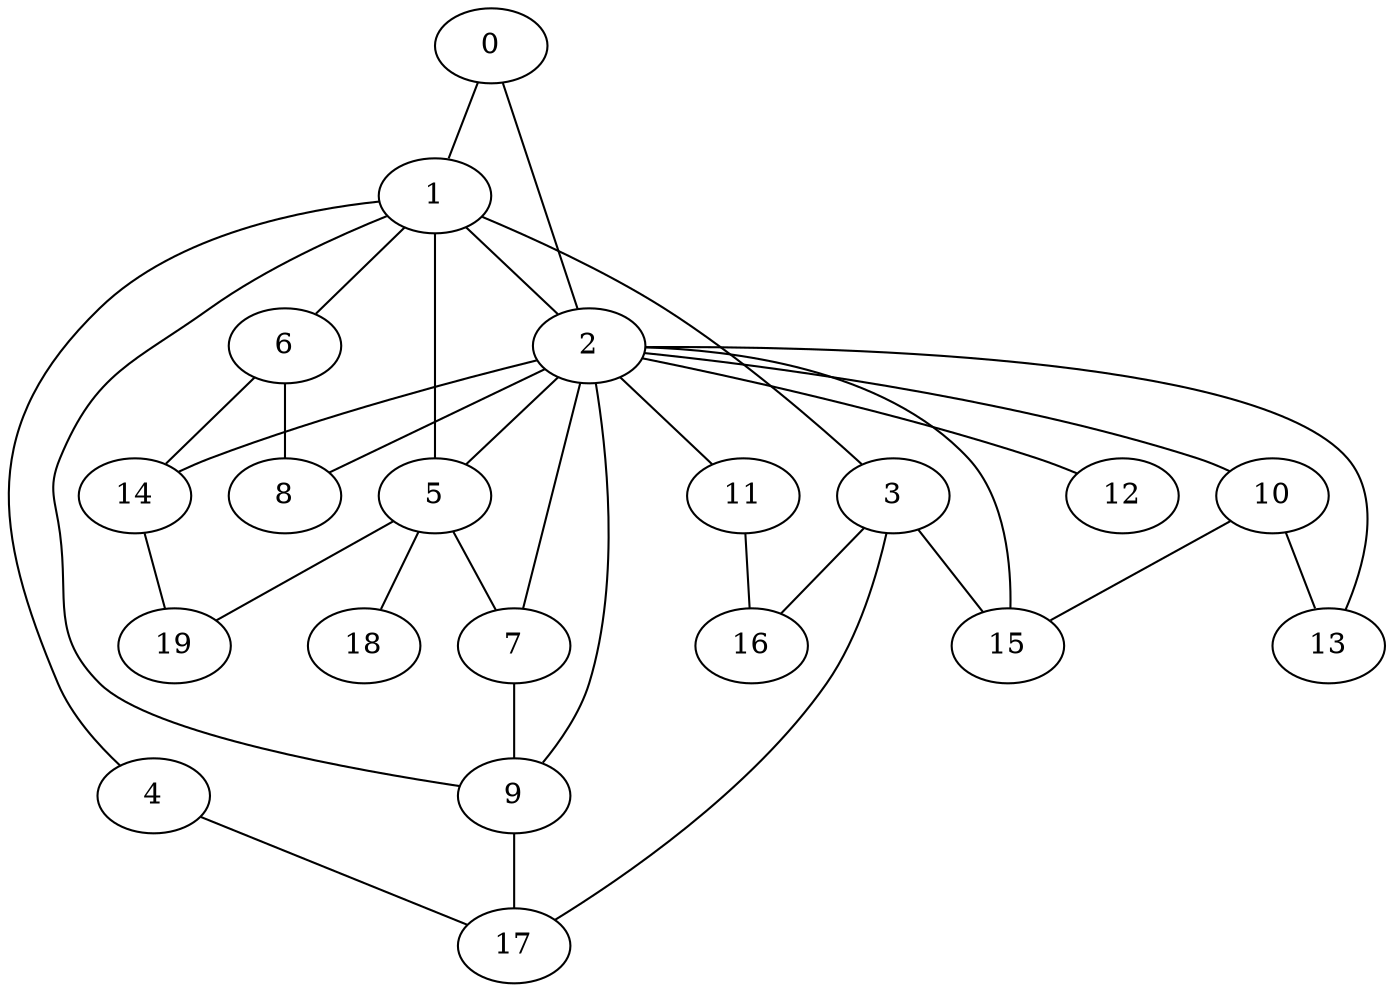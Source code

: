 graph graphname {0--1
0--2
1--2
1--3
1--4
1--5
1--6
1--9
2--5
2--7
2--8
2--9
2--10
2--11
2--12
2--13
2--14
2--15
3--15
3--16
3--17
4--17
5--7
5--18
5--19
6--8
6--14
7--9
9--17
10--13
10--15
11--16
14--19
}